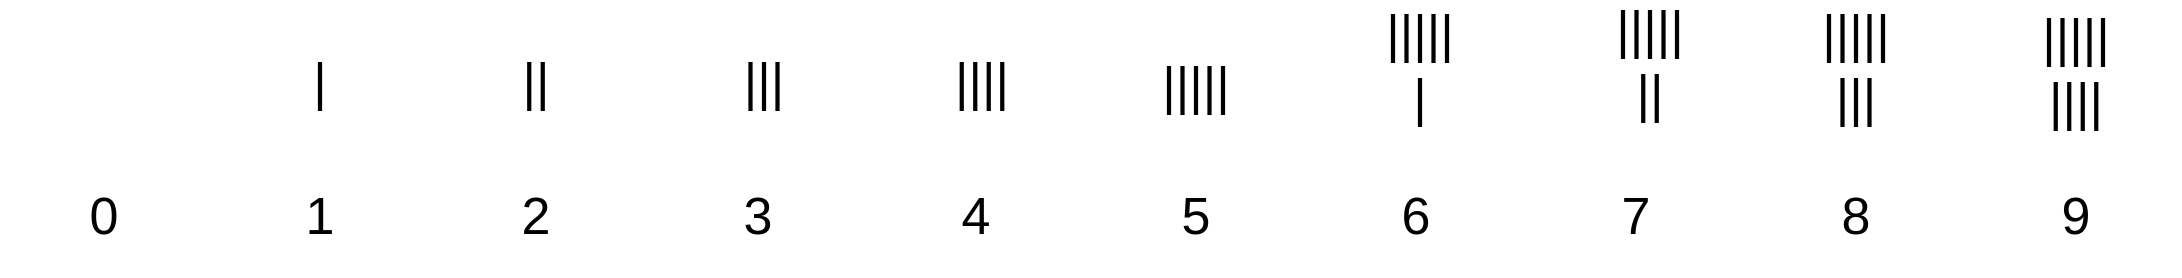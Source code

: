 <mxfile version="13.10.9" type="github">
  <diagram id="9q2n9j8SPXFkokgnq7Gc" name="Page-1">
    <mxGraphModel dx="2286" dy="1218" grid="0" gridSize="10" guides="1" tooltips="1" connect="1" arrows="1" fold="1" page="0" pageScale="1" pageWidth="850" pageHeight="1100" math="0" shadow="0">
      <root>
        <mxCell id="0" />
        <mxCell id="1" parent="0" />
        <mxCell id="KfApEskvTf-eCX0YuqyP-1" value="0" style="rounded=0;whiteSpace=wrap;html=1;fontSize=26;strokeColor=none;" vertex="1" parent="1">
          <mxGeometry x="-62" y="-154" width="120" height="60" as="geometry" />
        </mxCell>
        <mxCell id="KfApEskvTf-eCX0YuqyP-2" value="0" style="rounded=0;whiteSpace=wrap;html=1;fontSize=26;strokeColor=none;" vertex="1" parent="1">
          <mxGeometry x="-74" y="-159" width="120" height="60" as="geometry" />
        </mxCell>
        <mxCell id="KfApEskvTf-eCX0YuqyP-3" value="0" style="rounded=0;whiteSpace=wrap;html=1;fontSize=26;strokeColor=none;" vertex="1" parent="1">
          <mxGeometry x="-71" y="-159" width="120" height="60" as="geometry" />
        </mxCell>
        <mxCell id="KfApEskvTf-eCX0YuqyP-4" value="0" style="rounded=0;whiteSpace=wrap;html=1;fontSize=26;strokeColor=none;" vertex="1" parent="1">
          <mxGeometry x="-90" y="-159" width="120" height="60" as="geometry" />
        </mxCell>
        <mxCell id="KfApEskvTf-eCX0YuqyP-5" value="0" style="rounded=0;whiteSpace=wrap;html=1;fontSize=26;strokeColor=none;" vertex="1" parent="1">
          <mxGeometry x="-99" y="-152" width="104" height="60" as="geometry" />
        </mxCell>
        <mxCell id="KfApEskvTf-eCX0YuqyP-6" value="1" style="rounded=0;whiteSpace=wrap;html=1;fontSize=26;strokeColor=none;" vertex="1" parent="1">
          <mxGeometry x="9" y="-152" width="104" height="60" as="geometry" />
        </mxCell>
        <mxCell id="KfApEskvTf-eCX0YuqyP-7" value="2" style="rounded=0;whiteSpace=wrap;html=1;fontSize=26;strokeColor=none;" vertex="1" parent="1">
          <mxGeometry x="117" y="-152" width="104" height="60" as="geometry" />
        </mxCell>
        <mxCell id="KfApEskvTf-eCX0YuqyP-8" value="3" style="rounded=0;whiteSpace=wrap;html=1;fontSize=26;strokeColor=none;" vertex="1" parent="1">
          <mxGeometry x="228" y="-152" width="104" height="60" as="geometry" />
        </mxCell>
        <mxCell id="KfApEskvTf-eCX0YuqyP-9" value="4" style="rounded=0;whiteSpace=wrap;html=1;fontSize=26;strokeColor=none;" vertex="1" parent="1">
          <mxGeometry x="337" y="-152" width="104" height="60" as="geometry" />
        </mxCell>
        <mxCell id="KfApEskvTf-eCX0YuqyP-10" value="5" style="rounded=0;whiteSpace=wrap;html=1;fontSize=26;strokeColor=none;" vertex="1" parent="1">
          <mxGeometry x="447" y="-152" width="104" height="60" as="geometry" />
        </mxCell>
        <mxCell id="KfApEskvTf-eCX0YuqyP-11" value="6" style="rounded=0;whiteSpace=wrap;html=1;fontSize=26;strokeColor=none;" vertex="1" parent="1">
          <mxGeometry x="557" y="-152" width="104" height="60" as="geometry" />
        </mxCell>
        <mxCell id="KfApEskvTf-eCX0YuqyP-12" value="7" style="rounded=0;whiteSpace=wrap;html=1;fontSize=26;strokeColor=none;" vertex="1" parent="1">
          <mxGeometry x="667" y="-152" width="104" height="60" as="geometry" />
        </mxCell>
        <mxCell id="KfApEskvTf-eCX0YuqyP-13" value="8" style="rounded=0;whiteSpace=wrap;html=1;fontSize=26;strokeColor=none;" vertex="1" parent="1">
          <mxGeometry x="777" y="-152" width="104" height="60" as="geometry" />
        </mxCell>
        <mxCell id="KfApEskvTf-eCX0YuqyP-14" value="9" style="rounded=0;whiteSpace=wrap;html=1;fontSize=26;strokeColor=none;" vertex="1" parent="1">
          <mxGeometry x="887" y="-152" width="104" height="60" as="geometry" />
        </mxCell>
        <mxCell id="KfApEskvTf-eCX0YuqyP-21" value="||||" style="rounded=0;whiteSpace=wrap;html=1;fontSize=26;strokeColor=none;" vertex="1" parent="1">
          <mxGeometry x="340" y="-219" width="104" height="60" as="geometry" />
        </mxCell>
        <mxCell id="KfApEskvTf-eCX0YuqyP-22" value="|||||" style="rounded=0;whiteSpace=wrap;html=1;fontSize=26;strokeColor=none;" vertex="1" parent="1">
          <mxGeometry x="447" y="-217" width="104" height="60" as="geometry" />
        </mxCell>
        <mxCell id="KfApEskvTf-eCX0YuqyP-23" value="|||||&lt;br&gt;|" style="rounded=0;whiteSpace=wrap;html=1;fontSize=26;strokeColor=none;" vertex="1" parent="1">
          <mxGeometry x="572" y="-227" width="78" height="60" as="geometry" />
        </mxCell>
        <mxCell id="KfApEskvTf-eCX0YuqyP-28" value="|" style="rounded=0;whiteSpace=wrap;html=1;fontSize=26;strokeColor=none;" vertex="1" parent="1">
          <mxGeometry x="9" y="-219" width="104" height="60" as="geometry" />
        </mxCell>
        <mxCell id="KfApEskvTf-eCX0YuqyP-29" value="||" style="rounded=0;whiteSpace=wrap;html=1;fontSize=26;strokeColor=none;" vertex="1" parent="1">
          <mxGeometry x="117" y="-219" width="104" height="60" as="geometry" />
        </mxCell>
        <mxCell id="KfApEskvTf-eCX0YuqyP-30" value="|||" style="rounded=0;whiteSpace=wrap;html=1;fontSize=26;strokeColor=none;" vertex="1" parent="1">
          <mxGeometry x="231" y="-219" width="104" height="60" as="geometry" />
        </mxCell>
        <mxCell id="KfApEskvTf-eCX0YuqyP-36" value="|||||&lt;br&gt;||" style="rounded=0;whiteSpace=wrap;html=1;fontSize=26;strokeColor=none;" vertex="1" parent="1">
          <mxGeometry x="687" y="-229" width="78" height="60" as="geometry" />
        </mxCell>
        <mxCell id="KfApEskvTf-eCX0YuqyP-37" value="|||||&lt;br&gt;|||" style="rounded=0;whiteSpace=wrap;html=1;fontSize=26;strokeColor=none;" vertex="1" parent="1">
          <mxGeometry x="790" y="-227" width="78" height="60" as="geometry" />
        </mxCell>
        <mxCell id="KfApEskvTf-eCX0YuqyP-38" value="|||||&lt;br&gt;||||" style="rounded=0;whiteSpace=wrap;html=1;fontSize=26;strokeColor=none;" vertex="1" parent="1">
          <mxGeometry x="900" y="-225" width="78" height="60" as="geometry" />
        </mxCell>
      </root>
    </mxGraphModel>
  </diagram>
</mxfile>
